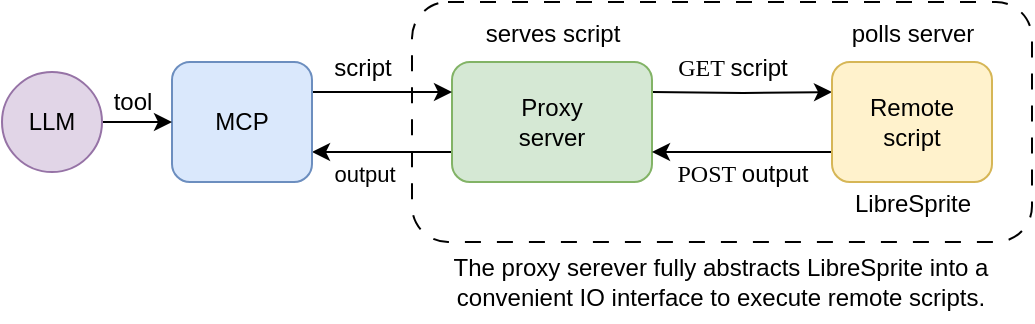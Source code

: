 <mxfile version="28.0.7">
  <diagram name="Page-1" id="bnOcovIESeYTFo3CaMx7">
    <mxGraphModel dx="701" dy="417" grid="1" gridSize="10" guides="1" tooltips="1" connect="1" arrows="1" fold="1" page="1" pageScale="1" pageWidth="827" pageHeight="1169" math="0" shadow="0">
      <root>
        <mxCell id="0" />
        <mxCell id="1" parent="0" />
        <mxCell id="wTjUg5VNAgjY7_jlao2S-16" value="" style="rounded=1;whiteSpace=wrap;html=1;fillColor=none;dashed=1;dashPattern=8 8;" vertex="1" parent="1">
          <mxGeometry x="260" y="180" width="310" height="120" as="geometry" />
        </mxCell>
        <mxCell id="wTjUg5VNAgjY7_jlao2S-7" style="edgeStyle=orthogonalEdgeStyle;rounded=0;orthogonalLoop=1;jettySize=auto;html=1;exitX=1;exitY=0.25;exitDx=0;exitDy=0;entryX=0;entryY=0.25;entryDx=0;entryDy=0;" edge="1" parent="1" target="wTjUg5VNAgjY7_jlao2S-3">
          <mxGeometry relative="1" as="geometry">
            <mxPoint x="380" y="225" as="sourcePoint" />
          </mxGeometry>
        </mxCell>
        <mxCell id="wTjUg5VNAgjY7_jlao2S-11" style="edgeStyle=orthogonalEdgeStyle;rounded=0;orthogonalLoop=1;jettySize=auto;html=1;exitX=0;exitY=0.75;exitDx=0;exitDy=0;entryX=1;entryY=0.75;entryDx=0;entryDy=0;" edge="1" parent="1" source="wTjUg5VNAgjY7_jlao2S-2" target="wTjUg5VNAgjY7_jlao2S-4">
          <mxGeometry relative="1" as="geometry">
            <mxPoint x="260" y="255" as="sourcePoint" />
          </mxGeometry>
        </mxCell>
        <mxCell id="wTjUg5VNAgjY7_jlao2S-12" value="output" style="edgeLabel;html=1;align=center;verticalAlign=middle;resizable=0;points=[];" vertex="1" connectable="0" parent="wTjUg5VNAgjY7_jlao2S-11">
          <mxGeometry x="0.505" y="3" relative="1" as="geometry">
            <mxPoint x="8" y="8" as="offset" />
          </mxGeometry>
        </mxCell>
        <mxCell id="wTjUg5VNAgjY7_jlao2S-2" value="Proxy&lt;div&gt;server&lt;/div&gt;" style="rounded=1;whiteSpace=wrap;html=1;fillColor=#d5e8d4;strokeColor=#82b366;" vertex="1" parent="1">
          <mxGeometry x="280" y="210" width="100" height="60" as="geometry" />
        </mxCell>
        <mxCell id="wTjUg5VNAgjY7_jlao2S-9" style="edgeStyle=orthogonalEdgeStyle;rounded=0;orthogonalLoop=1;jettySize=auto;html=1;exitX=0;exitY=0.75;exitDx=0;exitDy=0;entryX=1;entryY=0.75;entryDx=0;entryDy=0;" edge="1" parent="1" source="wTjUg5VNAgjY7_jlao2S-3">
          <mxGeometry relative="1" as="geometry">
            <mxPoint x="380" y="255" as="targetPoint" />
          </mxGeometry>
        </mxCell>
        <mxCell id="wTjUg5VNAgjY7_jlao2S-3" value="Remote&lt;div&gt;script&lt;/div&gt;" style="rounded=1;whiteSpace=wrap;html=1;fillColor=#fff2cc;strokeColor=#d6b656;" vertex="1" parent="1">
          <mxGeometry x="470" y="210" width="80" height="60" as="geometry" />
        </mxCell>
        <mxCell id="wTjUg5VNAgjY7_jlao2S-5" style="edgeStyle=orthogonalEdgeStyle;rounded=0;orthogonalLoop=1;jettySize=auto;html=1;exitX=1;exitY=0.25;exitDx=0;exitDy=0;entryX=0;entryY=0.25;entryDx=0;entryDy=0;" edge="1" parent="1" source="wTjUg5VNAgjY7_jlao2S-4" target="wTjUg5VNAgjY7_jlao2S-2">
          <mxGeometry relative="1" as="geometry">
            <mxPoint x="260" y="225" as="targetPoint" />
          </mxGeometry>
        </mxCell>
        <mxCell id="wTjUg5VNAgjY7_jlao2S-4" value="&lt;div&gt;MCP&lt;/div&gt;" style="rounded=1;whiteSpace=wrap;html=1;fillColor=#dae8fc;strokeColor=#6c8ebf;" vertex="1" parent="1">
          <mxGeometry x="140" y="210" width="70" height="60" as="geometry" />
        </mxCell>
        <mxCell id="wTjUg5VNAgjY7_jlao2S-6" value="script" style="text;html=1;align=center;verticalAlign=middle;resizable=0;points=[];autosize=1;strokeColor=none;fillColor=none;" vertex="1" parent="1">
          <mxGeometry x="210" y="198" width="50" height="30" as="geometry" />
        </mxCell>
        <mxCell id="wTjUg5VNAgjY7_jlao2S-8" value="&lt;font face=&quot;Lucida Console&quot;&gt;GET &lt;/font&gt;script" style="text;html=1;align=center;verticalAlign=middle;resizable=0;points=[];autosize=1;strokeColor=none;fillColor=none;" vertex="1" parent="1">
          <mxGeometry x="380" y="198" width="80" height="30" as="geometry" />
        </mxCell>
        <mxCell id="wTjUg5VNAgjY7_jlao2S-10" value="&lt;font face=&quot;Lucida Console&quot;&gt;POST &lt;/font&gt;output" style="text;html=1;align=center;verticalAlign=middle;resizable=0;points=[];autosize=1;strokeColor=none;fillColor=none;" vertex="1" parent="1">
          <mxGeometry x="380" y="251" width="90" height="30" as="geometry" />
        </mxCell>
        <mxCell id="wTjUg5VNAgjY7_jlao2S-13" value="serves script" style="text;html=1;align=center;verticalAlign=middle;resizable=0;points=[];autosize=1;strokeColor=none;fillColor=none;" vertex="1" parent="1">
          <mxGeometry x="285" y="181" width="90" height="30" as="geometry" />
        </mxCell>
        <mxCell id="wTjUg5VNAgjY7_jlao2S-14" value="polls server" style="text;html=1;align=center;verticalAlign=middle;resizable=0;points=[];autosize=1;strokeColor=none;fillColor=none;" vertex="1" parent="1">
          <mxGeometry x="470" y="181" width="80" height="30" as="geometry" />
        </mxCell>
        <mxCell id="wTjUg5VNAgjY7_jlao2S-15" value="tool" style="text;html=1;align=center;verticalAlign=middle;resizable=0;points=[];autosize=1;strokeColor=none;fillColor=none;" vertex="1" parent="1">
          <mxGeometry x="100" y="215" width="40" height="30" as="geometry" />
        </mxCell>
        <mxCell id="wTjUg5VNAgjY7_jlao2S-17" value="The proxy serever fully abstracts LibreSprite&amp;nbsp;&lt;span style=&quot;background-color: transparent; color: light-dark(rgb(0, 0, 0), rgb(255, 255, 255));&quot;&gt;into a&lt;/span&gt;&lt;div&gt;&lt;span style=&quot;background-color: transparent; color: light-dark(rgb(0, 0, 0), rgb(255, 255, 255));&quot;&gt;convenient IO interface to execute remote scripts.&lt;/span&gt;&lt;/div&gt;" style="text;html=1;align=center;verticalAlign=middle;resizable=0;points=[];autosize=1;strokeColor=none;fillColor=none;" vertex="1" parent="1">
          <mxGeometry x="269" y="300" width="290" height="40" as="geometry" />
        </mxCell>
        <mxCell id="wTjUg5VNAgjY7_jlao2S-21" style="edgeStyle=orthogonalEdgeStyle;rounded=0;orthogonalLoop=1;jettySize=auto;html=1;entryX=0;entryY=0.5;entryDx=0;entryDy=0;" edge="1" parent="1" source="wTjUg5VNAgjY7_jlao2S-20" target="wTjUg5VNAgjY7_jlao2S-4">
          <mxGeometry relative="1" as="geometry" />
        </mxCell>
        <mxCell id="wTjUg5VNAgjY7_jlao2S-20" value="LLM" style="ellipse;whiteSpace=wrap;html=1;aspect=fixed;fillColor=#e1d5e7;strokeColor=#9673a6;" vertex="1" parent="1">
          <mxGeometry x="55" y="215" width="50" height="50" as="geometry" />
        </mxCell>
        <mxCell id="wTjUg5VNAgjY7_jlao2S-22" value="LibreSprite" style="text;html=1;align=center;verticalAlign=middle;resizable=0;points=[];autosize=1;strokeColor=none;fillColor=none;" vertex="1" parent="1">
          <mxGeometry x="470" y="266" width="80" height="30" as="geometry" />
        </mxCell>
      </root>
    </mxGraphModel>
  </diagram>
</mxfile>
